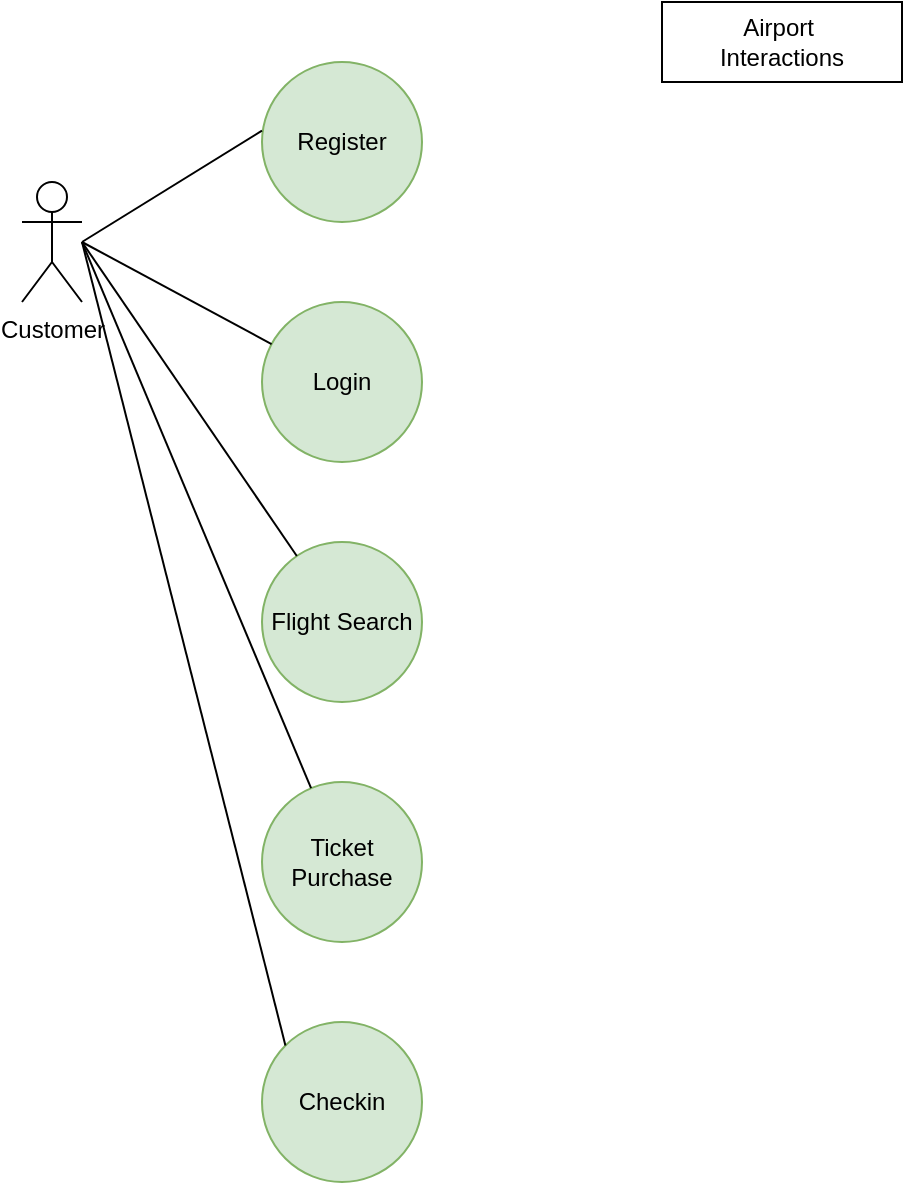 <mxfile version="26.2.2">
  <diagram name="Page-1" id="nmM2ICLNHWc5m7DLxpwW">
    <mxGraphModel dx="874" dy="563" grid="1" gridSize="10" guides="1" tooltips="1" connect="1" arrows="1" fold="1" page="1" pageScale="1" pageWidth="850" pageHeight="1100" math="0" shadow="0">
      <root>
        <mxCell id="0" />
        <mxCell id="1" parent="0" />
        <mxCell id="lk6zZJpGpk3EefxU4Tmx-1" value="Airport&amp;nbsp;&lt;div&gt;Interactions&lt;/div&gt;" style="rounded=0;whiteSpace=wrap;html=1;" parent="1" vertex="1">
          <mxGeometry x="400" y="10" width="120" height="40" as="geometry" />
        </mxCell>
        <mxCell id="lk6zZJpGpk3EefxU4Tmx-2" value="Customer" style="shape=umlActor;verticalLabelPosition=bottom;verticalAlign=top;html=1;outlineConnect=0;" parent="1" vertex="1">
          <mxGeometry x="80" y="100" width="30" height="60" as="geometry" />
        </mxCell>
        <mxCell id="lk6zZJpGpk3EefxU4Tmx-3" value="Register" style="ellipse;whiteSpace=wrap;html=1;fillColor=#d5e8d4;strokeColor=#82b366;" parent="1" vertex="1">
          <mxGeometry x="200" y="40" width="80" height="80" as="geometry" />
        </mxCell>
        <mxCell id="lk6zZJpGpk3EefxU4Tmx-4" value="Login" style="ellipse;whiteSpace=wrap;html=1;fillColor=#d5e8d4;strokeColor=#82b366;" parent="1" vertex="1">
          <mxGeometry x="200" y="160" width="80" height="80" as="geometry" />
        </mxCell>
        <mxCell id="lk6zZJpGpk3EefxU4Tmx-5" value="Flight Search" style="ellipse;whiteSpace=wrap;html=1;fillColor=#d5e8d4;strokeColor=#82b366;" parent="1" vertex="1">
          <mxGeometry x="200" y="280" width="80" height="80" as="geometry" />
        </mxCell>
        <mxCell id="lk6zZJpGpk3EefxU4Tmx-8" value="Checkin" style="ellipse;whiteSpace=wrap;html=1;fillColor=#d5e8d4;strokeColor=#82b366;" parent="1" vertex="1">
          <mxGeometry x="200" y="520" width="80" height="80" as="geometry" />
        </mxCell>
        <mxCell id="lk6zZJpGpk3EefxU4Tmx-13" value="" style="endArrow=none;html=1;rounded=0;entryX=0;entryY=0.429;entryDx=0;entryDy=0;entryPerimeter=0;" parent="1" target="lk6zZJpGpk3EefxU4Tmx-3" edge="1">
          <mxGeometry width="50" height="50" relative="1" as="geometry">
            <mxPoint x="110" y="130" as="sourcePoint" />
            <mxPoint x="220" y="120" as="targetPoint" />
          </mxGeometry>
        </mxCell>
        <mxCell id="lk6zZJpGpk3EefxU4Tmx-16" value="" style="endArrow=none;html=1;rounded=0;" parent="1" target="lk6zZJpGpk3EefxU4Tmx-5" edge="1">
          <mxGeometry width="50" height="50" relative="1" as="geometry">
            <mxPoint x="110" y="130" as="sourcePoint" />
            <mxPoint x="220" y="140" as="targetPoint" />
          </mxGeometry>
        </mxCell>
        <mxCell id="lk6zZJpGpk3EefxU4Tmx-17" value="" style="endArrow=none;html=1;rounded=0;entryX=0;entryY=0;entryDx=0;entryDy=0;" parent="1" target="lk6zZJpGpk3EefxU4Tmx-8" edge="1">
          <mxGeometry width="50" height="50" relative="1" as="geometry">
            <mxPoint x="110" y="130" as="sourcePoint" />
            <mxPoint x="220" y="140" as="targetPoint" />
          </mxGeometry>
        </mxCell>
        <mxCell id="lk6zZJpGpk3EefxU4Tmx-23" value="" style="endArrow=none;html=1;rounded=0;" parent="1" target="lk6zZJpGpk3EefxU4Tmx-4" edge="1">
          <mxGeometry width="50" height="50" relative="1" as="geometry">
            <mxPoint x="110" y="130" as="sourcePoint" />
            <mxPoint x="220" y="90" as="targetPoint" />
          </mxGeometry>
        </mxCell>
        <mxCell id="lk6zZJpGpk3EefxU4Tmx-50" value="Ticket Purchase" style="ellipse;whiteSpace=wrap;html=1;fillColor=#d5e8d4;strokeColor=#82b366;" parent="1" vertex="1">
          <mxGeometry x="200" y="400" width="80" height="80" as="geometry" />
        </mxCell>
        <mxCell id="lk6zZJpGpk3EefxU4Tmx-53" value="" style="endArrow=none;html=1;rounded=0;" parent="1" source="lk6zZJpGpk3EefxU4Tmx-50" edge="1">
          <mxGeometry width="50" height="50" relative="1" as="geometry">
            <mxPoint x="460" y="440" as="sourcePoint" />
            <mxPoint x="110" y="130" as="targetPoint" />
          </mxGeometry>
        </mxCell>
      </root>
    </mxGraphModel>
  </diagram>
</mxfile>
